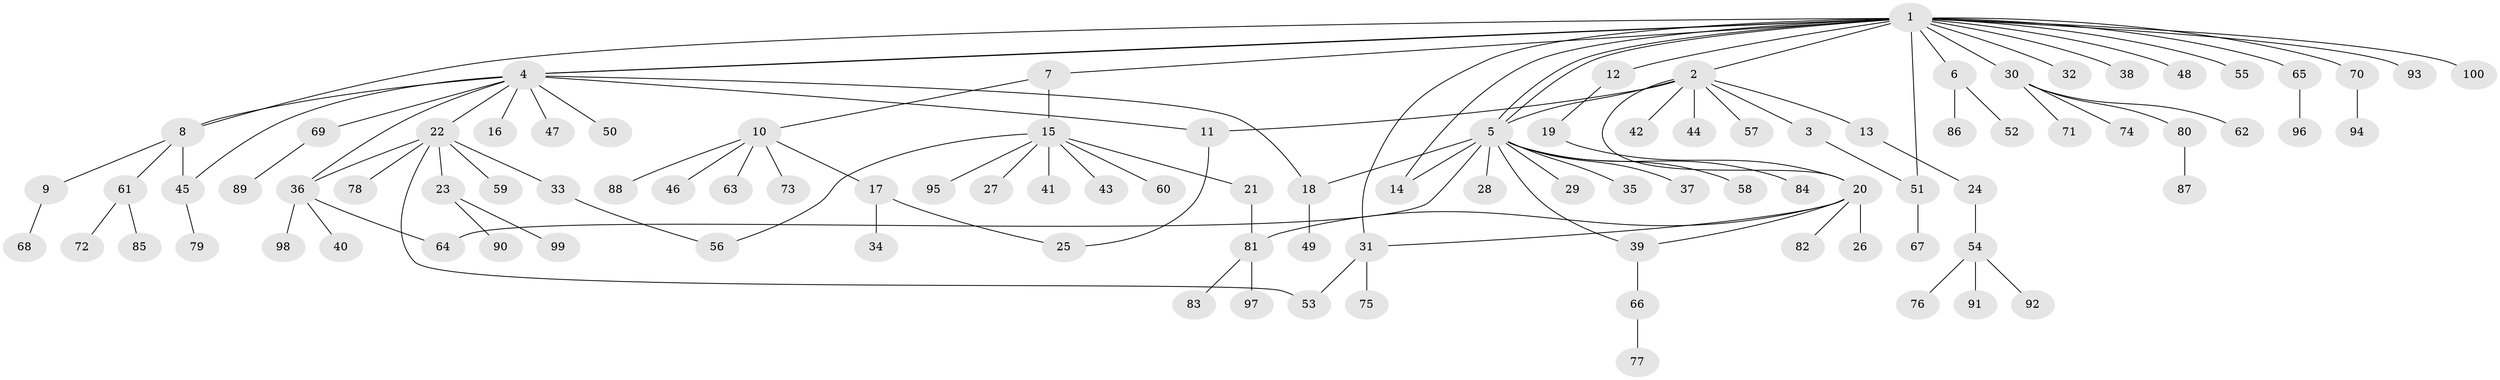// Generated by graph-tools (version 1.1) at 2025/11/02/21/25 10:11:08]
// undirected, 100 vertices, 117 edges
graph export_dot {
graph [start="1"]
  node [color=gray90,style=filled];
  1;
  2;
  3;
  4;
  5;
  6;
  7;
  8;
  9;
  10;
  11;
  12;
  13;
  14;
  15;
  16;
  17;
  18;
  19;
  20;
  21;
  22;
  23;
  24;
  25;
  26;
  27;
  28;
  29;
  30;
  31;
  32;
  33;
  34;
  35;
  36;
  37;
  38;
  39;
  40;
  41;
  42;
  43;
  44;
  45;
  46;
  47;
  48;
  49;
  50;
  51;
  52;
  53;
  54;
  55;
  56;
  57;
  58;
  59;
  60;
  61;
  62;
  63;
  64;
  65;
  66;
  67;
  68;
  69;
  70;
  71;
  72;
  73;
  74;
  75;
  76;
  77;
  78;
  79;
  80;
  81;
  82;
  83;
  84;
  85;
  86;
  87;
  88;
  89;
  90;
  91;
  92;
  93;
  94;
  95;
  96;
  97;
  98;
  99;
  100;
  1 -- 2;
  1 -- 4;
  1 -- 4;
  1 -- 5;
  1 -- 5;
  1 -- 6;
  1 -- 7;
  1 -- 8;
  1 -- 12;
  1 -- 14;
  1 -- 30;
  1 -- 31;
  1 -- 32;
  1 -- 38;
  1 -- 48;
  1 -- 51;
  1 -- 55;
  1 -- 65;
  1 -- 70;
  1 -- 93;
  1 -- 100;
  2 -- 3;
  2 -- 5;
  2 -- 11;
  2 -- 13;
  2 -- 20;
  2 -- 42;
  2 -- 44;
  2 -- 57;
  3 -- 51;
  4 -- 8;
  4 -- 11;
  4 -- 16;
  4 -- 18;
  4 -- 22;
  4 -- 36;
  4 -- 45;
  4 -- 47;
  4 -- 50;
  4 -- 69;
  5 -- 14;
  5 -- 18;
  5 -- 28;
  5 -- 29;
  5 -- 35;
  5 -- 37;
  5 -- 39;
  5 -- 58;
  5 -- 64;
  5 -- 84;
  6 -- 52;
  6 -- 86;
  7 -- 10;
  7 -- 15;
  8 -- 9;
  8 -- 45;
  8 -- 61;
  9 -- 68;
  10 -- 17;
  10 -- 46;
  10 -- 63;
  10 -- 73;
  10 -- 88;
  11 -- 25;
  12 -- 19;
  13 -- 24;
  15 -- 21;
  15 -- 27;
  15 -- 41;
  15 -- 43;
  15 -- 56;
  15 -- 60;
  15 -- 95;
  17 -- 25;
  17 -- 34;
  18 -- 49;
  19 -- 20;
  20 -- 26;
  20 -- 31;
  20 -- 39;
  20 -- 81;
  20 -- 82;
  21 -- 81;
  22 -- 23;
  22 -- 33;
  22 -- 36;
  22 -- 53;
  22 -- 59;
  22 -- 78;
  23 -- 90;
  23 -- 99;
  24 -- 54;
  30 -- 62;
  30 -- 71;
  30 -- 74;
  30 -- 80;
  31 -- 53;
  31 -- 75;
  33 -- 56;
  36 -- 40;
  36 -- 64;
  36 -- 98;
  39 -- 66;
  45 -- 79;
  51 -- 67;
  54 -- 76;
  54 -- 91;
  54 -- 92;
  61 -- 72;
  61 -- 85;
  65 -- 96;
  66 -- 77;
  69 -- 89;
  70 -- 94;
  80 -- 87;
  81 -- 83;
  81 -- 97;
}
